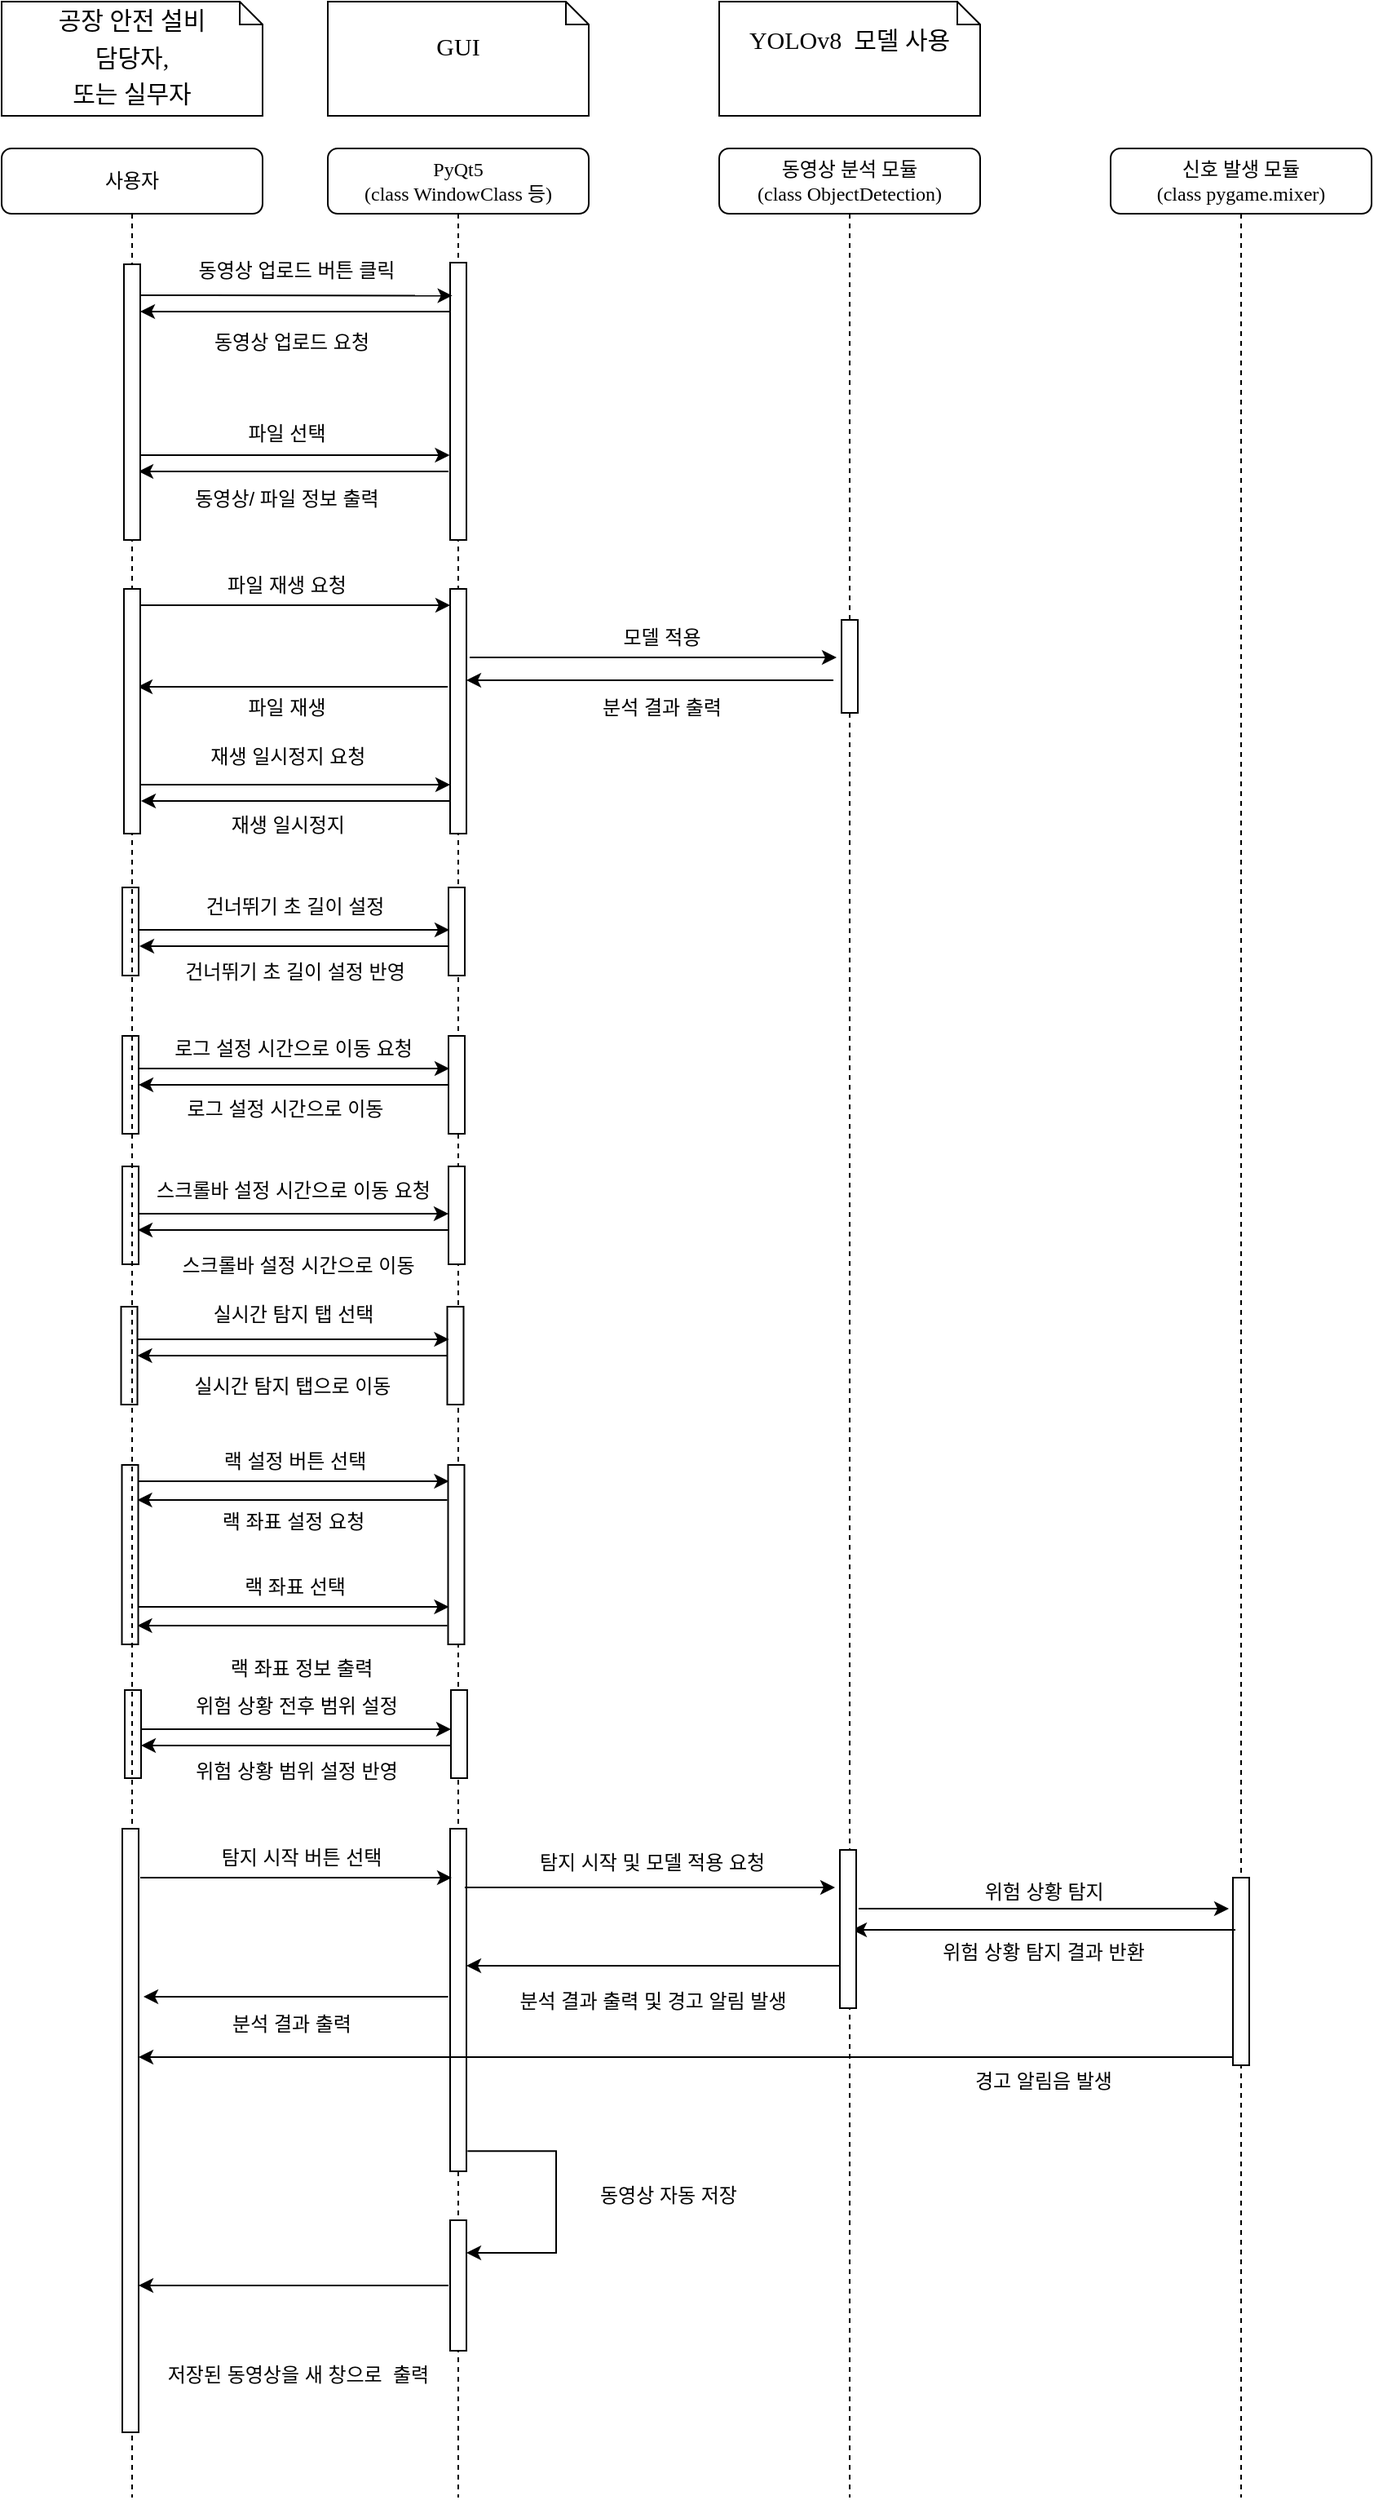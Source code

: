 <mxfile version="24.4.9" type="device">
  <diagram name="Page-1" id="13e1069c-82ec-6db2-03f1-153e76fe0fe0">
    <mxGraphModel dx="1221" dy="725" grid="1" gridSize="10" guides="1" tooltips="1" connect="1" arrows="1" fold="1" page="1" pageScale="1" pageWidth="1100" pageHeight="850" background="none" math="0" shadow="0">
      <root>
        <mxCell id="0" />
        <mxCell id="1" parent="0" />
        <mxCell id="7baba1c4bc27f4b0-2" value="PyQt5&lt;div&gt;(class WindowClass 등)&lt;/div&gt;" style="shape=umlLifeline;perimeter=lifelinePerimeter;whiteSpace=wrap;html=1;container=1;collapsible=0;recursiveResize=0;outlineConnect=0;rounded=1;shadow=0;comic=0;labelBackgroundColor=none;strokeWidth=1;fontFamily=Verdana;fontSize=12;align=center;" parent="1" vertex="1">
          <mxGeometry x="280" y="120" width="160" height="1440" as="geometry" />
        </mxCell>
        <mxCell id="7baba1c4bc27f4b0-10" value="" style="html=1;points=[];perimeter=orthogonalPerimeter;rounded=0;shadow=0;comic=0;labelBackgroundColor=none;strokeWidth=1;fontFamily=Verdana;fontSize=12;align=center;" parent="7baba1c4bc27f4b0-2" vertex="1">
          <mxGeometry x="75" y="70" width="10" height="170" as="geometry" />
        </mxCell>
        <mxCell id="1XRfPfcP_QMKMtOTsL4c-9" value="" style="endArrow=classic;html=1;rounded=0;" parent="7baba1c4bc27f4b0-2" edge="1">
          <mxGeometry width="50" height="50" relative="1" as="geometry">
            <mxPoint x="75" y="100" as="sourcePoint" />
            <mxPoint x="-115" y="100" as="targetPoint" />
            <Array as="points">
              <mxPoint x="-110" y="100" />
            </Array>
          </mxGeometry>
        </mxCell>
        <mxCell id="1XRfPfcP_QMKMtOTsL4c-14" value="" style="endArrow=classic;html=1;rounded=0;" parent="7baba1c4bc27f4b0-2" edge="1">
          <mxGeometry width="50" height="50" relative="1" as="geometry">
            <mxPoint x="74" y="198" as="sourcePoint" />
            <mxPoint x="-116" y="198" as="targetPoint" />
            <Array as="points">
              <mxPoint x="-111" y="198" />
            </Array>
          </mxGeometry>
        </mxCell>
        <mxCell id="1XRfPfcP_QMKMtOTsL4c-18" value="" style="endArrow=classic;html=1;rounded=0;entryX=0.133;entryY=0.119;entryDx=0;entryDy=0;entryPerimeter=0;" parent="7baba1c4bc27f4b0-2" edge="1">
          <mxGeometry width="50" height="50" relative="1" as="geometry">
            <mxPoint x="-116" y="280" as="sourcePoint" />
            <mxPoint x="75" y="280" as="targetPoint" />
          </mxGeometry>
        </mxCell>
        <mxCell id="1XRfPfcP_QMKMtOTsL4c-19" value="" style="html=1;points=[];perimeter=orthogonalPerimeter;rounded=0;shadow=0;comic=0;labelBackgroundColor=none;strokeWidth=1;fontFamily=Verdana;fontSize=12;align=center;" parent="7baba1c4bc27f4b0-2" vertex="1">
          <mxGeometry x="75" y="270" width="10" height="150" as="geometry" />
        </mxCell>
        <mxCell id="1XRfPfcP_QMKMtOTsL4c-23" value="" style="endArrow=classic;html=1;rounded=0;" parent="7baba1c4bc27f4b0-2" edge="1">
          <mxGeometry width="50" height="50" relative="1" as="geometry">
            <mxPoint x="73.5" y="330" as="sourcePoint" />
            <mxPoint x="-116.5" y="330" as="targetPoint" />
            <Array as="points">
              <mxPoint x="-111.5" y="330" />
            </Array>
          </mxGeometry>
        </mxCell>
        <mxCell id="1XRfPfcP_QMKMtOTsL4c-34" value="" style="endArrow=classic;html=1;rounded=0;entryX=0.133;entryY=0.119;entryDx=0;entryDy=0;entryPerimeter=0;" parent="7baba1c4bc27f4b0-2" edge="1">
          <mxGeometry width="50" height="50" relative="1" as="geometry">
            <mxPoint x="-116" y="390" as="sourcePoint" />
            <mxPoint x="75" y="390" as="targetPoint" />
          </mxGeometry>
        </mxCell>
        <mxCell id="1XRfPfcP_QMKMtOTsL4c-36" value="" style="endArrow=classic;html=1;rounded=0;" parent="7baba1c4bc27f4b0-2" edge="1">
          <mxGeometry width="50" height="50" relative="1" as="geometry">
            <mxPoint x="75.5" y="400" as="sourcePoint" />
            <mxPoint x="-114.5" y="400" as="targetPoint" />
            <Array as="points">
              <mxPoint x="-109.5" y="400" />
            </Array>
          </mxGeometry>
        </mxCell>
        <mxCell id="1XRfPfcP_QMKMtOTsL4c-12" value="동영상 업로드 버튼 클릭" style="text;strokeColor=none;align=center;fillColor=none;html=1;verticalAlign=middle;whiteSpace=wrap;rounded=0;" parent="7baba1c4bc27f4b0-2" vertex="1">
          <mxGeometry x="-89.5" y="60" width="140" height="30" as="geometry" />
        </mxCell>
        <mxCell id="1XRfPfcP_QMKMtOTsL4c-58" value="" style="endArrow=classic;html=1;rounded=0;entryX=0.133;entryY=0.119;entryDx=0;entryDy=0;entryPerimeter=0;" parent="7baba1c4bc27f4b0-2" edge="1">
          <mxGeometry width="50" height="50" relative="1" as="geometry">
            <mxPoint x="-116.5" y="479" as="sourcePoint" />
            <mxPoint x="74.5" y="479" as="targetPoint" />
          </mxGeometry>
        </mxCell>
        <mxCell id="1XRfPfcP_QMKMtOTsL4c-59" value="" style="endArrow=classic;html=1;rounded=0;" parent="7baba1c4bc27f4b0-2" edge="1">
          <mxGeometry width="50" height="50" relative="1" as="geometry">
            <mxPoint x="74.5" y="489" as="sourcePoint" />
            <mxPoint x="-115.5" y="489" as="targetPoint" />
            <Array as="points">
              <mxPoint x="-110.5" y="489" />
            </Array>
          </mxGeometry>
        </mxCell>
        <mxCell id="1XRfPfcP_QMKMtOTsL4c-60" value="건너뛰기 초 길이 설정" style="text;strokeColor=none;align=center;fillColor=none;html=1;verticalAlign=middle;whiteSpace=wrap;rounded=0;" parent="7baba1c4bc27f4b0-2" vertex="1">
          <mxGeometry x="-110.5" y="450" width="180" height="30" as="geometry" />
        </mxCell>
        <mxCell id="1XRfPfcP_QMKMtOTsL4c-61" value="건너뛰기 초 길이 설정 반영" style="text;strokeColor=none;align=center;fillColor=none;html=1;verticalAlign=middle;whiteSpace=wrap;rounded=0;" parent="7baba1c4bc27f4b0-2" vertex="1">
          <mxGeometry x="-100.5" y="490" width="160" height="30" as="geometry" />
        </mxCell>
        <mxCell id="1XRfPfcP_QMKMtOTsL4c-64" value="" style="html=1;points=[];perimeter=orthogonalPerimeter;rounded=0;shadow=0;comic=0;labelBackgroundColor=none;strokeWidth=1;fontFamily=Verdana;fontSize=12;align=center;" parent="7baba1c4bc27f4b0-2" vertex="1">
          <mxGeometry x="74" y="544" width="10" height="60" as="geometry" />
        </mxCell>
        <mxCell id="1XRfPfcP_QMKMtOTsL4c-65" value="" style="endArrow=classic;html=1;rounded=0;entryX=0.133;entryY=0.119;entryDx=0;entryDy=0;entryPerimeter=0;" parent="7baba1c4bc27f4b0-2" edge="1">
          <mxGeometry width="50" height="50" relative="1" as="geometry">
            <mxPoint x="-116.5" y="564" as="sourcePoint" />
            <mxPoint x="74.5" y="564" as="targetPoint" />
          </mxGeometry>
        </mxCell>
        <mxCell id="1XRfPfcP_QMKMtOTsL4c-66" value="로그 설정 시간으로 이동 요청" style="text;strokeColor=none;align=center;fillColor=none;html=1;verticalAlign=middle;whiteSpace=wrap;rounded=0;" parent="7baba1c4bc27f4b0-2" vertex="1">
          <mxGeometry x="-111" y="537" width="180" height="30" as="geometry" />
        </mxCell>
        <mxCell id="1XRfPfcP_QMKMtOTsL4c-67" value="" style="endArrow=classic;html=1;rounded=0;" parent="7baba1c4bc27f4b0-2" edge="1">
          <mxGeometry width="50" height="50" relative="1" as="geometry">
            <mxPoint x="74" y="574" as="sourcePoint" />
            <mxPoint x="-116" y="574" as="targetPoint" />
            <Array as="points">
              <mxPoint x="-111" y="574" />
            </Array>
          </mxGeometry>
        </mxCell>
        <mxCell id="1XRfPfcP_QMKMtOTsL4c-68" value="로그 설정 시간으로 이동" style="text;strokeColor=none;align=center;fillColor=none;html=1;verticalAlign=middle;whiteSpace=wrap;rounded=0;" parent="7baba1c4bc27f4b0-2" vertex="1">
          <mxGeometry x="-116" y="574" width="180" height="30" as="geometry" />
        </mxCell>
        <mxCell id="1XRfPfcP_QMKMtOTsL4c-74" value="" style="html=1;points=[];perimeter=orthogonalPerimeter;rounded=0;shadow=0;comic=0;labelBackgroundColor=none;strokeWidth=1;fontFamily=Verdana;fontSize=12;align=center;" parent="7baba1c4bc27f4b0-2" vertex="1">
          <mxGeometry x="74" y="453" width="10" height="54" as="geometry" />
        </mxCell>
        <mxCell id="1XRfPfcP_QMKMtOTsL4c-69" value="" style="endArrow=classic;html=1;rounded=0;entryX=0.133;entryY=0.119;entryDx=0;entryDy=0;entryPerimeter=0;" parent="7baba1c4bc27f4b0-2" edge="1">
          <mxGeometry width="50" height="50" relative="1" as="geometry">
            <mxPoint x="-117" y="653" as="sourcePoint" />
            <mxPoint x="74" y="653" as="targetPoint" />
          </mxGeometry>
        </mxCell>
        <mxCell id="1XRfPfcP_QMKMtOTsL4c-70" value="스크롤바 설정 시간으로 이동 요청" style="text;strokeColor=none;align=center;fillColor=none;html=1;verticalAlign=middle;whiteSpace=wrap;rounded=0;" parent="7baba1c4bc27f4b0-2" vertex="1">
          <mxGeometry x="-116.5" y="624" width="189.5" height="30" as="geometry" />
        </mxCell>
        <mxCell id="1XRfPfcP_QMKMtOTsL4c-71" value="" style="endArrow=classic;html=1;rounded=0;" parent="7baba1c4bc27f4b0-2" edge="1">
          <mxGeometry width="50" height="50" relative="1" as="geometry">
            <mxPoint x="73.5" y="663" as="sourcePoint" />
            <mxPoint x="-116.5" y="663" as="targetPoint" />
            <Array as="points">
              <mxPoint x="-111.5" y="663" />
            </Array>
          </mxGeometry>
        </mxCell>
        <mxCell id="1XRfPfcP_QMKMtOTsL4c-75" value="" style="html=1;points=[];perimeter=orthogonalPerimeter;rounded=0;shadow=0;comic=0;labelBackgroundColor=none;strokeWidth=1;fontFamily=Verdana;fontSize=12;align=center;" parent="7baba1c4bc27f4b0-2" vertex="1">
          <mxGeometry x="74" y="624" width="10" height="60" as="geometry" />
        </mxCell>
        <mxCell id="1XRfPfcP_QMKMtOTsL4c-63" value="" style="html=1;points=[];perimeter=orthogonalPerimeter;rounded=0;shadow=0;comic=0;labelBackgroundColor=none;strokeWidth=1;fontFamily=Verdana;fontSize=12;align=center;" parent="7baba1c4bc27f4b0-2" vertex="1">
          <mxGeometry x="-126" y="544" width="10" height="60" as="geometry" />
        </mxCell>
        <mxCell id="1XRfPfcP_QMKMtOTsL4c-73" value="" style="html=1;points=[];perimeter=orthogonalPerimeter;rounded=0;shadow=0;comic=0;labelBackgroundColor=none;strokeWidth=1;fontFamily=Verdana;fontSize=12;align=center;" parent="7baba1c4bc27f4b0-2" vertex="1">
          <mxGeometry x="-126" y="453" width="10" height="54" as="geometry" />
        </mxCell>
        <mxCell id="1XRfPfcP_QMKMtOTsL4c-76" value="" style="html=1;points=[];perimeter=orthogonalPerimeter;rounded=0;shadow=0;comic=0;labelBackgroundColor=none;strokeWidth=1;fontFamily=Verdana;fontSize=12;align=center;" parent="7baba1c4bc27f4b0-2" vertex="1">
          <mxGeometry x="-126" y="624" width="10" height="60" as="geometry" />
        </mxCell>
        <mxCell id="1XRfPfcP_QMKMtOTsL4c-82" value="" style="html=1;points=[];perimeter=orthogonalPerimeter;rounded=0;shadow=0;comic=0;labelBackgroundColor=none;strokeWidth=1;fontFamily=Verdana;fontSize=12;align=center;" parent="7baba1c4bc27f4b0-2" vertex="1">
          <mxGeometry x="73.25" y="710" width="10" height="60" as="geometry" />
        </mxCell>
        <mxCell id="1XRfPfcP_QMKMtOTsL4c-81" value="실시간 탐지 탭으로 이동" style="text;strokeColor=none;align=center;fillColor=none;html=1;verticalAlign=middle;whiteSpace=wrap;rounded=0;" parent="7baba1c4bc27f4b0-2" vertex="1">
          <mxGeometry x="-95.25" y="744" width="147" height="30" as="geometry" />
        </mxCell>
        <mxCell id="1XRfPfcP_QMKMtOTsL4c-77" value="" style="html=1;points=[];perimeter=orthogonalPerimeter;rounded=0;shadow=0;comic=0;labelBackgroundColor=none;strokeWidth=1;fontFamily=Verdana;fontSize=12;align=center;" parent="7baba1c4bc27f4b0-2" vertex="1">
          <mxGeometry x="-126.75" y="710" width="10" height="60" as="geometry" />
        </mxCell>
        <mxCell id="1XRfPfcP_QMKMtOTsL4c-78" value="" style="endArrow=classic;html=1;rounded=0;" parent="7baba1c4bc27f4b0-2" edge="1">
          <mxGeometry width="50" height="50" relative="1" as="geometry">
            <mxPoint x="73.25" y="740" as="sourcePoint" />
            <mxPoint x="-116.75" y="740" as="targetPoint" />
            <Array as="points">
              <mxPoint x="-111.75" y="740" />
            </Array>
          </mxGeometry>
        </mxCell>
        <mxCell id="1XRfPfcP_QMKMtOTsL4c-79" value="실시간 탐지 탭 선택" style="text;strokeColor=none;align=center;fillColor=none;html=1;verticalAlign=middle;whiteSpace=wrap;rounded=0;" parent="7baba1c4bc27f4b0-2" vertex="1">
          <mxGeometry x="-91.25" y="700" width="140" height="30" as="geometry" />
        </mxCell>
        <mxCell id="1XRfPfcP_QMKMtOTsL4c-80" value="" style="endArrow=classic;html=1;rounded=0;entryX=0.133;entryY=0.119;entryDx=0;entryDy=0;entryPerimeter=0;" parent="7baba1c4bc27f4b0-2" edge="1">
          <mxGeometry width="50" height="50" relative="1" as="geometry">
            <mxPoint x="-116.75" y="730" as="sourcePoint" />
            <mxPoint x="74.25" y="730" as="targetPoint" />
          </mxGeometry>
        </mxCell>
        <mxCell id="1XRfPfcP_QMKMtOTsL4c-86" value="" style="endArrow=classic;html=1;rounded=0;entryX=0.133;entryY=0.119;entryDx=0;entryDy=0;entryPerimeter=0;" parent="7baba1c4bc27f4b0-2" edge="1">
          <mxGeometry width="50" height="50" relative="1" as="geometry">
            <mxPoint x="-116.75" y="817" as="sourcePoint" />
            <mxPoint x="74.25" y="817" as="targetPoint" />
          </mxGeometry>
        </mxCell>
        <mxCell id="1XRfPfcP_QMKMtOTsL4c-87" value="" style="html=1;points=[];perimeter=orthogonalPerimeter;rounded=0;shadow=0;comic=0;labelBackgroundColor=none;strokeWidth=1;fontFamily=Verdana;fontSize=12;align=center;" parent="7baba1c4bc27f4b0-2" vertex="1">
          <mxGeometry x="73.75" y="807" width="10" height="110" as="geometry" />
        </mxCell>
        <mxCell id="1XRfPfcP_QMKMtOTsL4c-89" value="" style="endArrow=classic;html=1;rounded=0;" parent="7baba1c4bc27f4b0-2" edge="1">
          <mxGeometry width="50" height="50" relative="1" as="geometry">
            <mxPoint x="73.25" y="828.5" as="sourcePoint" />
            <mxPoint x="-116.75" y="828.5" as="targetPoint" />
            <Array as="points">
              <mxPoint x="-111.75" y="828.5" />
            </Array>
          </mxGeometry>
        </mxCell>
        <mxCell id="1XRfPfcP_QMKMtOTsL4c-90" value="랙 좌표 설정 요청" style="text;strokeColor=none;align=center;fillColor=none;html=1;verticalAlign=middle;whiteSpace=wrap;rounded=0;" parent="7baba1c4bc27f4b0-2" vertex="1">
          <mxGeometry x="-91.25" y="827" width="140" height="30" as="geometry" />
        </mxCell>
        <mxCell id="1XRfPfcP_QMKMtOTsL4c-91" value="" style="endArrow=classic;html=1;rounded=0;entryX=0.133;entryY=0.119;entryDx=0;entryDy=0;entryPerimeter=0;" parent="7baba1c4bc27f4b0-2" edge="1">
          <mxGeometry width="50" height="50" relative="1" as="geometry">
            <mxPoint x="-116.75" y="894" as="sourcePoint" />
            <mxPoint x="74.25" y="894" as="targetPoint" />
          </mxGeometry>
        </mxCell>
        <mxCell id="1XRfPfcP_QMKMtOTsL4c-92" value="" style="endArrow=classic;html=1;rounded=0;" parent="7baba1c4bc27f4b0-2" edge="1">
          <mxGeometry width="50" height="50" relative="1" as="geometry">
            <mxPoint x="73.25" y="905.5" as="sourcePoint" />
            <mxPoint x="-116.75" y="905.5" as="targetPoint" />
            <Array as="points">
              <mxPoint x="-111.75" y="905.5" />
            </Array>
          </mxGeometry>
        </mxCell>
        <mxCell id="1XRfPfcP_QMKMtOTsL4c-94" value="랙 좌표 선택" style="text;strokeColor=none;align=center;fillColor=none;html=1;verticalAlign=middle;whiteSpace=wrap;rounded=0;" parent="7baba1c4bc27f4b0-2" vertex="1">
          <mxGeometry x="-89.75" y="867" width="140" height="30" as="geometry" />
        </mxCell>
        <mxCell id="1XRfPfcP_QMKMtOTsL4c-85" value="" style="html=1;points=[];perimeter=orthogonalPerimeter;rounded=0;shadow=0;comic=0;labelBackgroundColor=none;strokeWidth=1;fontFamily=Verdana;fontSize=12;align=center;" parent="7baba1c4bc27f4b0-2" vertex="1">
          <mxGeometry x="-126.25" y="807" width="10" height="110" as="geometry" />
        </mxCell>
        <mxCell id="1XRfPfcP_QMKMtOTsL4c-88" value="랙 설정 버튼 선택" style="text;strokeColor=none;align=center;fillColor=none;html=1;verticalAlign=middle;whiteSpace=wrap;rounded=0;" parent="7baba1c4bc27f4b0-2" vertex="1">
          <mxGeometry x="-89.75" y="790" width="140" height="30" as="geometry" />
        </mxCell>
        <mxCell id="1XRfPfcP_QMKMtOTsL4c-96" value="" style="html=1;points=[];perimeter=orthogonalPerimeter;rounded=0;shadow=0;comic=0;labelBackgroundColor=none;strokeWidth=1;fontFamily=Verdana;fontSize=12;align=center;" parent="7baba1c4bc27f4b0-2" vertex="1">
          <mxGeometry x="75" y="1030" width="10" height="210" as="geometry" />
        </mxCell>
        <mxCell id="1XRfPfcP_QMKMtOTsL4c-39" value="" style="html=1;points=[];perimeter=orthogonalPerimeter;rounded=0;shadow=0;comic=0;labelBackgroundColor=none;strokeWidth=1;fontFamily=Verdana;fontSize=12;align=center;" parent="7baba1c4bc27f4b0-2" vertex="1">
          <mxGeometry x="75.5" y="945" width="10" height="54" as="geometry" />
        </mxCell>
        <mxCell id="1XRfPfcP_QMKMtOTsL4c-40" value="" style="endArrow=classic;html=1;rounded=0;entryX=0.133;entryY=0.119;entryDx=0;entryDy=0;entryPerimeter=0;" parent="7baba1c4bc27f4b0-2" edge="1">
          <mxGeometry width="50" height="50" relative="1" as="geometry">
            <mxPoint x="-115.5" y="969" as="sourcePoint" />
            <mxPoint x="75.5" y="969" as="targetPoint" />
          </mxGeometry>
        </mxCell>
        <mxCell id="1XRfPfcP_QMKMtOTsL4c-41" value="" style="endArrow=classic;html=1;rounded=0;" parent="7baba1c4bc27f4b0-2" edge="1">
          <mxGeometry width="50" height="50" relative="1" as="geometry">
            <mxPoint x="75.5" y="979" as="sourcePoint" />
            <mxPoint x="-114.5" y="979" as="targetPoint" />
            <Array as="points">
              <mxPoint x="-109.5" y="979" />
            </Array>
          </mxGeometry>
        </mxCell>
        <mxCell id="1XRfPfcP_QMKMtOTsL4c-42" value="위험 상황 전후 범위 설정" style="text;strokeColor=none;align=center;fillColor=none;html=1;verticalAlign=middle;whiteSpace=wrap;rounded=0;" parent="7baba1c4bc27f4b0-2" vertex="1">
          <mxGeometry x="-109.5" y="940" width="180" height="30" as="geometry" />
        </mxCell>
        <mxCell id="1XRfPfcP_QMKMtOTsL4c-57" value="위험 상황 범위 설정 반영" style="text;strokeColor=none;align=center;fillColor=none;html=1;verticalAlign=middle;whiteSpace=wrap;rounded=0;" parent="7baba1c4bc27f4b0-2" vertex="1">
          <mxGeometry x="-99.5" y="980" width="160" height="30" as="geometry" />
        </mxCell>
        <mxCell id="1XRfPfcP_QMKMtOTsL4c-38" value="" style="html=1;points=[];perimeter=orthogonalPerimeter;rounded=0;shadow=0;comic=0;labelBackgroundColor=none;strokeWidth=1;fontFamily=Verdana;fontSize=12;align=center;" parent="7baba1c4bc27f4b0-2" vertex="1">
          <mxGeometry x="-124.5" y="945" width="10" height="54" as="geometry" />
        </mxCell>
        <mxCell id="1XRfPfcP_QMKMtOTsL4c-127" value="" style="endArrow=classic;html=1;rounded=0;" parent="7baba1c4bc27f4b0-2" edge="1">
          <mxGeometry width="50" height="50" relative="1" as="geometry">
            <mxPoint x="74" y="1310" as="sourcePoint" />
            <mxPoint x="-116" y="1310" as="targetPoint" />
            <Array as="points">
              <mxPoint x="-111" y="1310" />
            </Array>
          </mxGeometry>
        </mxCell>
        <mxCell id="1XRfPfcP_QMKMtOTsL4c-136" value="" style="html=1;points=[];perimeter=orthogonalPerimeter;rounded=0;shadow=0;comic=0;labelBackgroundColor=none;strokeWidth=1;fontFamily=Verdana;fontSize=12;align=center;" parent="7baba1c4bc27f4b0-2" vertex="1">
          <mxGeometry x="75" y="1270" width="10" height="80" as="geometry" />
        </mxCell>
        <mxCell id="1XRfPfcP_QMKMtOTsL4c-145" value="" style="endArrow=classic;html=1;rounded=0;" parent="7baba1c4bc27f4b0-2" edge="1">
          <mxGeometry width="50" height="50" relative="1" as="geometry">
            <mxPoint x="73.75" y="1133" as="sourcePoint" />
            <mxPoint x="-113" y="1133" as="targetPoint" />
            <Array as="points">
              <mxPoint x="-108" y="1133" />
            </Array>
          </mxGeometry>
        </mxCell>
        <mxCell id="nxeNCGRFI8h2bZMXzLBe-3" value="" style="endArrow=classic;html=1;rounded=0;edgeStyle=elbowEdgeStyle;exitX=1.067;exitY=0.941;exitDx=0;exitDy=0;exitPerimeter=0;" edge="1" parent="7baba1c4bc27f4b0-2" source="1XRfPfcP_QMKMtOTsL4c-96">
          <mxGeometry width="50" height="50" relative="1" as="geometry">
            <mxPoint x="94.5" y="1230" as="sourcePoint" />
            <mxPoint x="85" y="1290" as="targetPoint" />
            <Array as="points">
              <mxPoint x="140" y="1310" />
              <mxPoint x="160" y="1260" />
              <mxPoint x="154.5" y="1250" />
            </Array>
          </mxGeometry>
        </mxCell>
        <mxCell id="7baba1c4bc27f4b0-3" value="동영상 분석 모듈&lt;div&gt;(class ObjectDetection)&lt;/div&gt;" style="shape=umlLifeline;perimeter=lifelinePerimeter;whiteSpace=wrap;html=1;container=1;collapsible=0;recursiveResize=0;outlineConnect=0;rounded=1;shadow=0;comic=0;labelBackgroundColor=none;strokeWidth=1;fontFamily=Verdana;fontSize=12;align=center;" parent="1" vertex="1">
          <mxGeometry x="520" y="120" width="160" height="1440" as="geometry" />
        </mxCell>
        <mxCell id="7baba1c4bc27f4b0-13" value="" style="html=1;points=[];perimeter=orthogonalPerimeter;rounded=0;shadow=0;comic=0;labelBackgroundColor=none;strokeWidth=1;fontFamily=Verdana;fontSize=12;align=center;" parent="7baba1c4bc27f4b0-3" vertex="1">
          <mxGeometry x="75" y="289" width="10" height="57" as="geometry" />
        </mxCell>
        <mxCell id="1XRfPfcP_QMKMtOTsL4c-106" value="" style="endArrow=classic;html=1;rounded=0;exitX=0.6;exitY=0.713;exitDx=0;exitDy=0;exitPerimeter=0;" parent="7baba1c4bc27f4b0-3" edge="1">
          <mxGeometry width="50" height="50" relative="1" as="geometry">
            <mxPoint x="80" y="1114.04" as="sourcePoint" />
            <mxPoint x="-155" y="1114" as="targetPoint" />
            <Array as="points">
              <mxPoint x="-150" y="1114" />
            </Array>
          </mxGeometry>
        </mxCell>
        <mxCell id="1XRfPfcP_QMKMtOTsL4c-115" value="" style="endArrow=classic;html=1;rounded=0;" parent="7baba1c4bc27f4b0-3" edge="1">
          <mxGeometry width="50" height="50" relative="1" as="geometry">
            <mxPoint x="316.5" y="1170" as="sourcePoint" />
            <mxPoint x="-356" y="1170" as="targetPoint" />
            <Array as="points">
              <mxPoint x="96.5" y="1170" />
            </Array>
          </mxGeometry>
        </mxCell>
        <mxCell id="7baba1c4bc27f4b0-4" value="신호 발생 모듈&lt;div&gt;(class pygame.mixer)&lt;/div&gt;" style="shape=umlLifeline;perimeter=lifelinePerimeter;whiteSpace=wrap;html=1;container=1;collapsible=0;recursiveResize=0;outlineConnect=0;rounded=1;shadow=0;comic=0;labelBackgroundColor=none;strokeWidth=1;fontFamily=Verdana;fontSize=12;align=center;" parent="1" vertex="1">
          <mxGeometry x="760" y="120" width="160" height="1440" as="geometry" />
        </mxCell>
        <mxCell id="1XRfPfcP_QMKMtOTsL4c-113" value="" style="html=1;points=[];perimeter=orthogonalPerimeter;rounded=0;shadow=0;comic=0;labelBackgroundColor=none;strokeWidth=1;fontFamily=Verdana;fontSize=12;align=center;" parent="7baba1c4bc27f4b0-4" vertex="1">
          <mxGeometry x="75" y="1060" width="10" height="115" as="geometry" />
        </mxCell>
        <mxCell id="1XRfPfcP_QMKMtOTsL4c-143" value="" style="endArrow=classic;html=1;rounded=0;exitX=0.6;exitY=0.713;exitDx=0;exitDy=0;exitPerimeter=0;" parent="7baba1c4bc27f4b0-4" edge="1">
          <mxGeometry width="50" height="50" relative="1" as="geometry">
            <mxPoint x="76.5" y="1092" as="sourcePoint" />
            <mxPoint x="-158.5" y="1092" as="targetPoint" />
            <Array as="points">
              <mxPoint x="-153.5" y="1092" />
            </Array>
          </mxGeometry>
        </mxCell>
        <mxCell id="7baba1c4bc27f4b0-8" value="사용자" style="shape=umlLifeline;perimeter=lifelinePerimeter;whiteSpace=wrap;html=1;container=1;collapsible=0;recursiveResize=0;outlineConnect=0;rounded=1;shadow=0;comic=0;labelBackgroundColor=none;strokeWidth=1;fontFamily=Verdana;fontSize=12;align=center;" parent="1" vertex="1">
          <mxGeometry x="80" y="120" width="160" height="1440" as="geometry" />
        </mxCell>
        <mxCell id="7baba1c4bc27f4b0-9" value="" style="html=1;points=[];perimeter=orthogonalPerimeter;rounded=0;shadow=0;comic=0;labelBackgroundColor=none;strokeWidth=1;fontFamily=Verdana;fontSize=12;align=center;" parent="7baba1c4bc27f4b0-8" vertex="1">
          <mxGeometry x="75" y="71" width="10" height="169" as="geometry" />
        </mxCell>
        <mxCell id="1XRfPfcP_QMKMtOTsL4c-6" value="" style="endArrow=classic;html=1;rounded=0;entryX=0.133;entryY=0.119;entryDx=0;entryDy=0;entryPerimeter=0;" parent="7baba1c4bc27f4b0-8" target="7baba1c4bc27f4b0-10" edge="1">
          <mxGeometry width="50" height="50" relative="1" as="geometry">
            <mxPoint x="85" y="90" as="sourcePoint" />
            <mxPoint x="270" y="90" as="targetPoint" />
          </mxGeometry>
        </mxCell>
        <mxCell id="9PECM5X-g-1yXzXO1cni-11" value="" style="html=1;points=[];perimeter=orthogonalPerimeter;rounded=0;shadow=0;comic=0;labelBackgroundColor=none;strokeWidth=1;fontFamily=Verdana;fontSize=12;align=center;" parent="7baba1c4bc27f4b0-8" vertex="1">
          <mxGeometry x="75" y="270" width="10" height="150" as="geometry" />
        </mxCell>
        <mxCell id="1XRfPfcP_QMKMtOTsL4c-97" value="" style="endArrow=classic;html=1;rounded=0;entryX=0.133;entryY=0.119;entryDx=0;entryDy=0;entryPerimeter=0;" parent="7baba1c4bc27f4b0-8" edge="1">
          <mxGeometry width="50" height="50" relative="1" as="geometry">
            <mxPoint x="85" y="1060" as="sourcePoint" />
            <mxPoint x="276" y="1060" as="targetPoint" />
          </mxGeometry>
        </mxCell>
        <mxCell id="7baba1c4bc27f4b0-40" value="&lt;div style=&quot;font-size: 15px; line-height: 150%;&quot;&gt;&lt;font style=&quot;font-size: 15px;&quot;&gt;&lt;span style=&quot;background-color: initial;&quot;&gt;공장 안전 설비&lt;/span&gt;&lt;br&gt;&lt;/font&gt;&lt;/div&gt;&lt;div style=&quot;font-size: 15px; line-height: 150%;&quot;&gt;&lt;font style=&quot;font-size: 15px;&quot;&gt;담당자,&lt;/font&gt;&lt;/div&gt;&lt;div style=&quot;font-size: 15px; line-height: 150%;&quot;&gt;&lt;font style=&quot;font-size: 15px;&quot;&gt;또는 실무자&lt;/font&gt;&lt;/div&gt;" style="shape=note;whiteSpace=wrap;html=1;size=14;verticalAlign=top;align=center;spacingTop=-6;rounded=0;shadow=0;comic=0;labelBackgroundColor=none;strokeWidth=1;fontFamily=Verdana;fontSize=12" parent="1" vertex="1">
          <mxGeometry x="80" y="30" width="160" height="70" as="geometry" />
        </mxCell>
        <mxCell id="7baba1c4bc27f4b0-41" value="&lt;div style=&quot;font-size: 15px;&quot;&gt;&lt;font style=&quot;font-size: 15px;&quot;&gt;&lt;br&gt;&lt;/font&gt;&lt;/div&gt;&lt;div style=&quot;font-size: 15px;&quot;&gt;&lt;span style=&quot;background-color: initial;&quot;&gt;&lt;font style=&quot;font-size: 15px;&quot;&gt;GUI&lt;/font&gt;&lt;/span&gt;&lt;br&gt;&lt;/div&gt;" style="shape=note;whiteSpace=wrap;html=1;size=14;verticalAlign=top;align=center;spacingTop=-6;rounded=0;shadow=0;comic=0;labelBackgroundColor=none;strokeWidth=1;fontFamily=Verdana;fontSize=12" parent="1" vertex="1">
          <mxGeometry x="280" y="30" width="160" height="70" as="geometry" />
        </mxCell>
        <mxCell id="7baba1c4bc27f4b0-42" value="&lt;br&gt;&lt;div&gt;&lt;span style=&quot;font-size: 15px; background-color: initial;&quot;&gt;YOLOv8&amp;nbsp;&amp;nbsp;&lt;/span&gt;&lt;span style=&quot;background-color: initial; font-size: 15px;&quot;&gt;모델 사용&lt;/span&gt;&lt;/div&gt;" style="shape=note;whiteSpace=wrap;html=1;size=14;verticalAlign=top;align=center;spacingTop=-6;rounded=0;shadow=0;comic=0;labelBackgroundColor=none;strokeWidth=1;fontFamily=Verdana;fontSize=12" parent="1" vertex="1">
          <mxGeometry x="520" y="30" width="160" height="70" as="geometry" />
        </mxCell>
        <mxCell id="1XRfPfcP_QMKMtOTsL4c-7" value="동영상 업로드 요청" style="text;strokeColor=none;align=center;fillColor=none;html=1;verticalAlign=middle;whiteSpace=wrap;rounded=0;" parent="1" vertex="1">
          <mxGeometry x="203" y="224" width="110" height="30" as="geometry" />
        </mxCell>
        <mxCell id="1XRfPfcP_QMKMtOTsL4c-10" value="" style="endArrow=classic;html=1;rounded=0;" parent="1" edge="1">
          <mxGeometry width="50" height="50" relative="1" as="geometry">
            <mxPoint x="165.25" y="308" as="sourcePoint" />
            <mxPoint x="354.75" y="308" as="targetPoint" />
          </mxGeometry>
        </mxCell>
        <mxCell id="1XRfPfcP_QMKMtOTsL4c-15" value="동영상/ 파일 정보 출력" style="text;strokeColor=none;align=center;fillColor=none;html=1;verticalAlign=middle;whiteSpace=wrap;rounded=0;" parent="1" vertex="1">
          <mxGeometry x="185" y="320" width="140" height="30" as="geometry" />
        </mxCell>
        <mxCell id="1XRfPfcP_QMKMtOTsL4c-11" value="파일 선택" style="text;strokeColor=none;align=center;fillColor=none;html=1;verticalAlign=middle;whiteSpace=wrap;rounded=0;" parent="1" vertex="1">
          <mxGeometry x="200" y="280" width="110" height="30" as="geometry" />
        </mxCell>
        <mxCell id="1XRfPfcP_QMKMtOTsL4c-20" value="파일 재생 요청" style="text;strokeColor=none;align=center;fillColor=none;html=1;verticalAlign=middle;whiteSpace=wrap;rounded=0;" parent="1" vertex="1">
          <mxGeometry x="200" y="373" width="110" height="30" as="geometry" />
        </mxCell>
        <mxCell id="1XRfPfcP_QMKMtOTsL4c-24" value="파일 재생" style="text;strokeColor=none;align=center;fillColor=none;html=1;verticalAlign=middle;whiteSpace=wrap;rounded=0;" parent="1" vertex="1">
          <mxGeometry x="200" y="448" width="110" height="30" as="geometry" />
        </mxCell>
        <mxCell id="1XRfPfcP_QMKMtOTsL4c-25" value="" style="endArrow=classic;html=1;rounded=0;" parent="1" edge="1">
          <mxGeometry width="50" height="50" relative="1" as="geometry">
            <mxPoint x="367" y="432" as="sourcePoint" />
            <mxPoint x="592" y="432" as="targetPoint" />
          </mxGeometry>
        </mxCell>
        <mxCell id="1XRfPfcP_QMKMtOTsL4c-26" value="모델 적용" style="text;strokeColor=none;align=center;fillColor=none;html=1;verticalAlign=middle;whiteSpace=wrap;rounded=0;" parent="1" vertex="1">
          <mxGeometry x="430" y="405" width="110" height="30" as="geometry" />
        </mxCell>
        <mxCell id="1XRfPfcP_QMKMtOTsL4c-30" value="분석 결과 출력" style="text;strokeColor=none;align=center;fillColor=none;html=1;verticalAlign=middle;whiteSpace=wrap;rounded=0;" parent="1" vertex="1">
          <mxGeometry x="430" y="448" width="110" height="30" as="geometry" />
        </mxCell>
        <mxCell id="1XRfPfcP_QMKMtOTsL4c-29" value="" style="endArrow=classic;html=1;rounded=0;" parent="1" edge="1">
          <mxGeometry width="50" height="50" relative="1" as="geometry">
            <mxPoint x="590" y="446" as="sourcePoint" />
            <mxPoint x="365" y="446" as="targetPoint" />
            <Array as="points">
              <mxPoint x="370" y="446" />
            </Array>
          </mxGeometry>
        </mxCell>
        <mxCell id="1XRfPfcP_QMKMtOTsL4c-32" style="edgeStyle=orthogonalEdgeStyle;rounded=0;orthogonalLoop=1;jettySize=auto;html=1;exitX=0.5;exitY=1;exitDx=0;exitDy=0;" parent="1" source="1XRfPfcP_QMKMtOTsL4c-30" target="1XRfPfcP_QMKMtOTsL4c-30" edge="1">
          <mxGeometry relative="1" as="geometry" />
        </mxCell>
        <mxCell id="1XRfPfcP_QMKMtOTsL4c-35" value="&amp;nbsp;재생 일시정지 요청" style="text;strokeColor=none;align=center;fillColor=none;html=1;verticalAlign=middle;whiteSpace=wrap;rounded=0;" parent="1" vertex="1">
          <mxGeometry x="199" y="478" width="110" height="30" as="geometry" />
        </mxCell>
        <mxCell id="1XRfPfcP_QMKMtOTsL4c-72" value="스크롤바 설정 시간으로 이동" style="text;strokeColor=none;align=center;fillColor=none;html=1;verticalAlign=middle;whiteSpace=wrap;rounded=0;" parent="1" vertex="1">
          <mxGeometry x="171.5" y="790" width="180" height="30" as="geometry" />
        </mxCell>
        <mxCell id="1XRfPfcP_QMKMtOTsL4c-93" value="랙 좌표 정보 출력" style="text;strokeColor=none;align=center;fillColor=none;html=1;verticalAlign=middle;whiteSpace=wrap;rounded=0;" parent="1" vertex="1">
          <mxGeometry x="193.5" y="1037" width="140" height="30" as="geometry" />
        </mxCell>
        <mxCell id="1XRfPfcP_QMKMtOTsL4c-98" value="탐지 시작 버튼 선택" style="text;strokeColor=none;align=center;fillColor=none;html=1;verticalAlign=middle;whiteSpace=wrap;rounded=0;" parent="1" vertex="1">
          <mxGeometry x="193.5" y="1153" width="140" height="30" as="geometry" />
        </mxCell>
        <mxCell id="1XRfPfcP_QMKMtOTsL4c-102" value="" style="html=1;points=[];perimeter=orthogonalPerimeter;rounded=0;shadow=0;comic=0;labelBackgroundColor=none;strokeWidth=1;fontFamily=Verdana;fontSize=12;align=center;" parent="1" vertex="1">
          <mxGeometry x="594" y="1163" width="10" height="97" as="geometry" />
        </mxCell>
        <mxCell id="1XRfPfcP_QMKMtOTsL4c-104" value="" style="endArrow=classic;html=1;rounded=0;" parent="1" edge="1">
          <mxGeometry width="50" height="50" relative="1" as="geometry">
            <mxPoint x="364" y="1186" as="sourcePoint" />
            <mxPoint x="591" y="1186" as="targetPoint" />
          </mxGeometry>
        </mxCell>
        <mxCell id="1XRfPfcP_QMKMtOTsL4c-95" value="" style="html=1;points=[];perimeter=orthogonalPerimeter;rounded=0;shadow=0;comic=0;labelBackgroundColor=none;strokeWidth=1;fontFamily=Verdana;fontSize=12;align=center;" parent="1" vertex="1">
          <mxGeometry x="154" y="1150" width="10" height="370" as="geometry" />
        </mxCell>
        <mxCell id="1XRfPfcP_QMKMtOTsL4c-105" value="탐지 시작 및 모델 적용 요청" style="text;strokeColor=none;align=center;fillColor=none;html=1;verticalAlign=middle;whiteSpace=wrap;rounded=0;" parent="1" vertex="1">
          <mxGeometry x="399" y="1156" width="160" height="30" as="geometry" />
        </mxCell>
        <mxCell id="1XRfPfcP_QMKMtOTsL4c-111" value="" style="endArrow=classic;html=1;rounded=0;" parent="1" edge="1">
          <mxGeometry width="50" height="50" relative="1" as="geometry">
            <mxPoint x="605.5" y="1199" as="sourcePoint" />
            <mxPoint x="832.5" y="1199" as="targetPoint" />
          </mxGeometry>
        </mxCell>
        <mxCell id="1XRfPfcP_QMKMtOTsL4c-114" value="위험 상황 탐지&amp;nbsp;" style="text;strokeColor=none;align=center;fillColor=none;html=1;verticalAlign=middle;whiteSpace=wrap;rounded=0;" parent="1" vertex="1">
          <mxGeometry x="641" y="1174" width="160" height="30" as="geometry" />
        </mxCell>
        <mxCell id="1XRfPfcP_QMKMtOTsL4c-107" value="분석 결과 출력 및 경고 알림 발생" style="text;strokeColor=none;align=center;fillColor=none;html=1;verticalAlign=middle;whiteSpace=wrap;rounded=0;glass=0;" parent="1" vertex="1">
          <mxGeometry x="388.5" y="1241" width="181" height="30" as="geometry" />
        </mxCell>
        <mxCell id="1XRfPfcP_QMKMtOTsL4c-116" value="경고 알림음 발생" style="text;strokeColor=none;align=center;fillColor=none;html=1;verticalAlign=middle;whiteSpace=wrap;rounded=0;" parent="1" vertex="1">
          <mxGeometry x="639" y="1290" width="160" height="30" as="geometry" />
        </mxCell>
        <mxCell id="1XRfPfcP_QMKMtOTsL4c-128" value="저장된 동영상을 새 창으로&amp;nbsp; 출력" style="text;strokeColor=none;align=center;fillColor=none;html=1;verticalAlign=middle;whiteSpace=wrap;rounded=0;" parent="1" vertex="1">
          <mxGeometry x="171.5" y="1470" width="180" height="30" as="geometry" />
        </mxCell>
        <mxCell id="1XRfPfcP_QMKMtOTsL4c-137" value="동영상 자동 저장" style="text;strokeColor=none;align=center;fillColor=none;html=1;verticalAlign=middle;whiteSpace=wrap;rounded=0;" parent="1" vertex="1">
          <mxGeometry x="419" y="1360" width="140" height="30" as="geometry" />
        </mxCell>
        <mxCell id="1XRfPfcP_QMKMtOTsL4c-37" value="&amp;nbsp;재생 일시정지" style="text;strokeColor=none;align=center;fillColor=none;html=1;verticalAlign=middle;whiteSpace=wrap;rounded=0;" parent="1" vertex="1">
          <mxGeometry x="199" y="520" width="110" height="30" as="geometry" />
        </mxCell>
        <mxCell id="1XRfPfcP_QMKMtOTsL4c-144" value="위험 상황 탐지 결과 반환" style="text;strokeColor=none;align=center;fillColor=none;html=1;verticalAlign=middle;whiteSpace=wrap;rounded=0;" parent="1" vertex="1">
          <mxGeometry x="639" y="1211" width="160" height="30" as="geometry" />
        </mxCell>
        <mxCell id="1XRfPfcP_QMKMtOTsL4c-147" value="분석 결과 출력" style="text;strokeColor=none;align=center;fillColor=none;html=1;verticalAlign=middle;whiteSpace=wrap;rounded=0;glass=0;" parent="1" vertex="1">
          <mxGeometry x="188" y="1255" width="140" height="30" as="geometry" />
        </mxCell>
      </root>
    </mxGraphModel>
  </diagram>
</mxfile>
